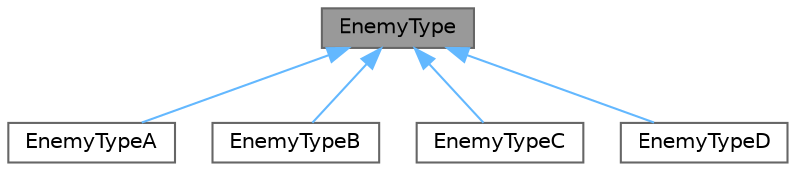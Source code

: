 digraph "EnemyType"
{
 // LATEX_PDF_SIZE
  bgcolor="transparent";
  edge [fontname=Helvetica,fontsize=10,labelfontname=Helvetica,labelfontsize=10];
  node [fontname=Helvetica,fontsize=10,shape=box,height=0.2,width=0.4];
  Node1 [id="Node000001",label="EnemyType",height=0.2,width=0.4,color="gray40", fillcolor="grey60", style="filled", fontcolor="black",tooltip="The base class for different types of enemies in the game."];
  Node1 -> Node2 [id="edge1_Node000001_Node000002",dir="back",color="steelblue1",style="solid",tooltip=" "];
  Node2 [id="Node000002",label="EnemyTypeA",height=0.2,width=0.4,color="gray40", fillcolor="white", style="filled",URL="$class_enemy_type_a.html",tooltip=" "];
  Node1 -> Node3 [id="edge2_Node000001_Node000003",dir="back",color="steelblue1",style="solid",tooltip=" "];
  Node3 [id="Node000003",label="EnemyTypeB",height=0.2,width=0.4,color="gray40", fillcolor="white", style="filled",URL="$class_enemy_type_b.html",tooltip="EnemyTypeB.h."];
  Node1 -> Node4 [id="edge3_Node000001_Node000004",dir="back",color="steelblue1",style="solid",tooltip=" "];
  Node4 [id="Node000004",label="EnemyTypeC",height=0.2,width=0.4,color="gray40", fillcolor="white", style="filled",URL="$class_enemy_type_c.html",tooltip="EnemyTypeC.h."];
  Node1 -> Node5 [id="edge4_Node000001_Node000005",dir="back",color="steelblue1",style="solid",tooltip=" "];
  Node5 [id="Node000005",label="EnemyTypeD",height=0.2,width=0.4,color="gray40", fillcolor="white", style="filled",URL="$class_enemy_type_d.html",tooltip="EnemyTypeD.h."];
}
